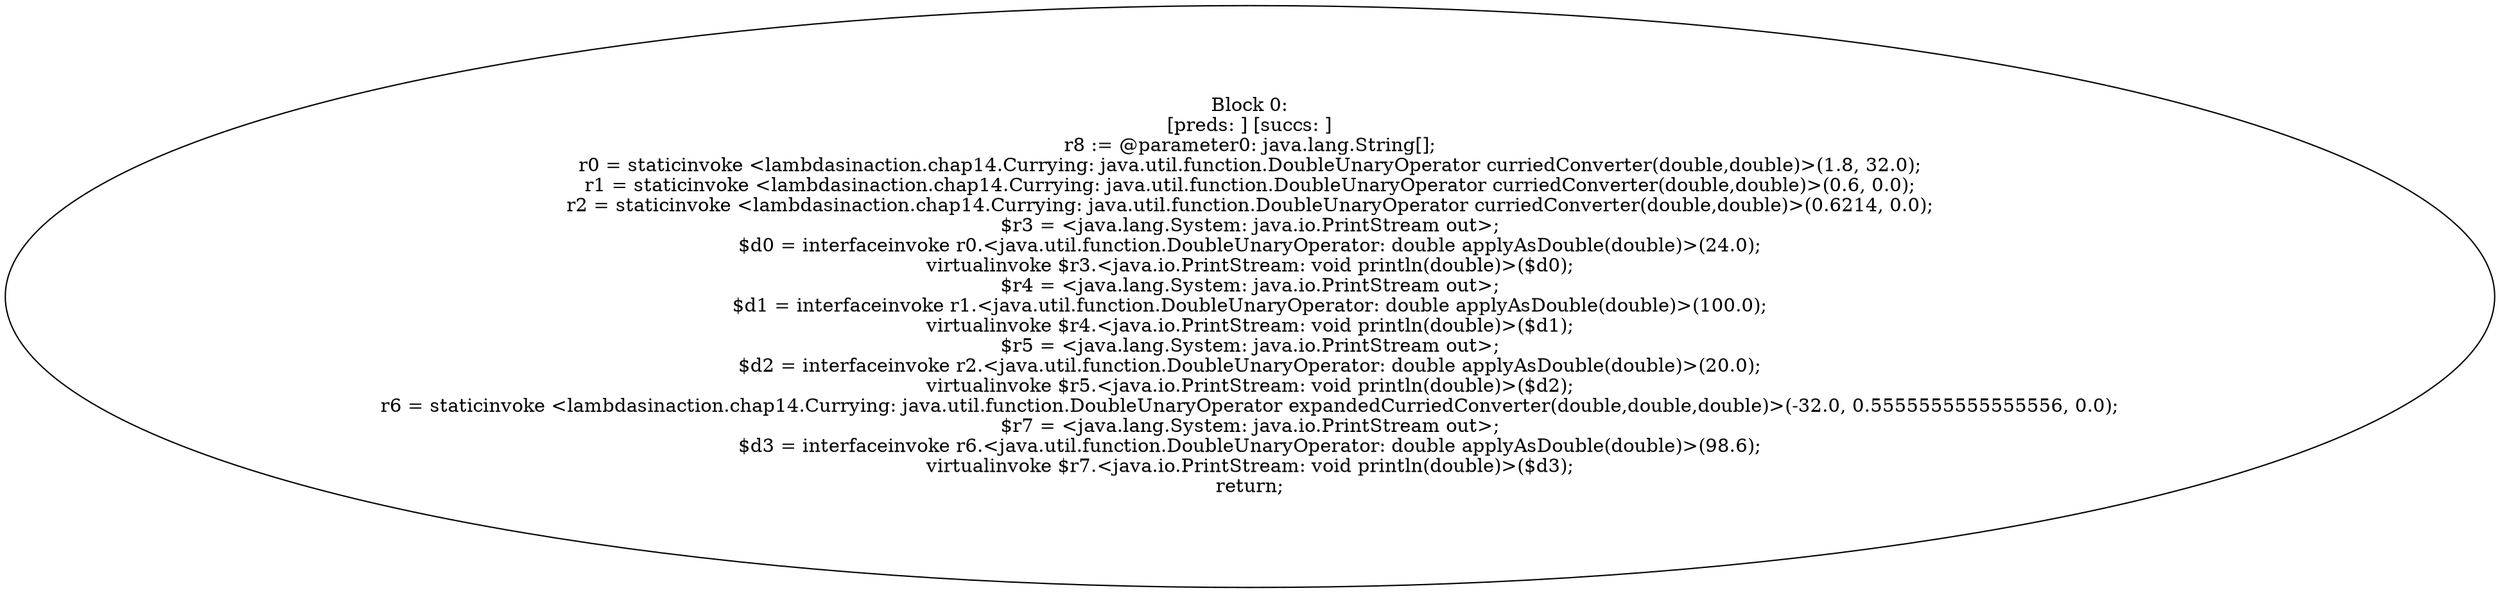 digraph "unitGraph" {
    "Block 0:
[preds: ] [succs: ]
r8 := @parameter0: java.lang.String[];
r0 = staticinvoke <lambdasinaction.chap14.Currying: java.util.function.DoubleUnaryOperator curriedConverter(double,double)>(1.8, 32.0);
r1 = staticinvoke <lambdasinaction.chap14.Currying: java.util.function.DoubleUnaryOperator curriedConverter(double,double)>(0.6, 0.0);
r2 = staticinvoke <lambdasinaction.chap14.Currying: java.util.function.DoubleUnaryOperator curriedConverter(double,double)>(0.6214, 0.0);
$r3 = <java.lang.System: java.io.PrintStream out>;
$d0 = interfaceinvoke r0.<java.util.function.DoubleUnaryOperator: double applyAsDouble(double)>(24.0);
virtualinvoke $r3.<java.io.PrintStream: void println(double)>($d0);
$r4 = <java.lang.System: java.io.PrintStream out>;
$d1 = interfaceinvoke r1.<java.util.function.DoubleUnaryOperator: double applyAsDouble(double)>(100.0);
virtualinvoke $r4.<java.io.PrintStream: void println(double)>($d1);
$r5 = <java.lang.System: java.io.PrintStream out>;
$d2 = interfaceinvoke r2.<java.util.function.DoubleUnaryOperator: double applyAsDouble(double)>(20.0);
virtualinvoke $r5.<java.io.PrintStream: void println(double)>($d2);
r6 = staticinvoke <lambdasinaction.chap14.Currying: java.util.function.DoubleUnaryOperator expandedCurriedConverter(double,double,double)>(-32.0, 0.5555555555555556, 0.0);
$r7 = <java.lang.System: java.io.PrintStream out>;
$d3 = interfaceinvoke r6.<java.util.function.DoubleUnaryOperator: double applyAsDouble(double)>(98.6);
virtualinvoke $r7.<java.io.PrintStream: void println(double)>($d3);
return;
"
}
